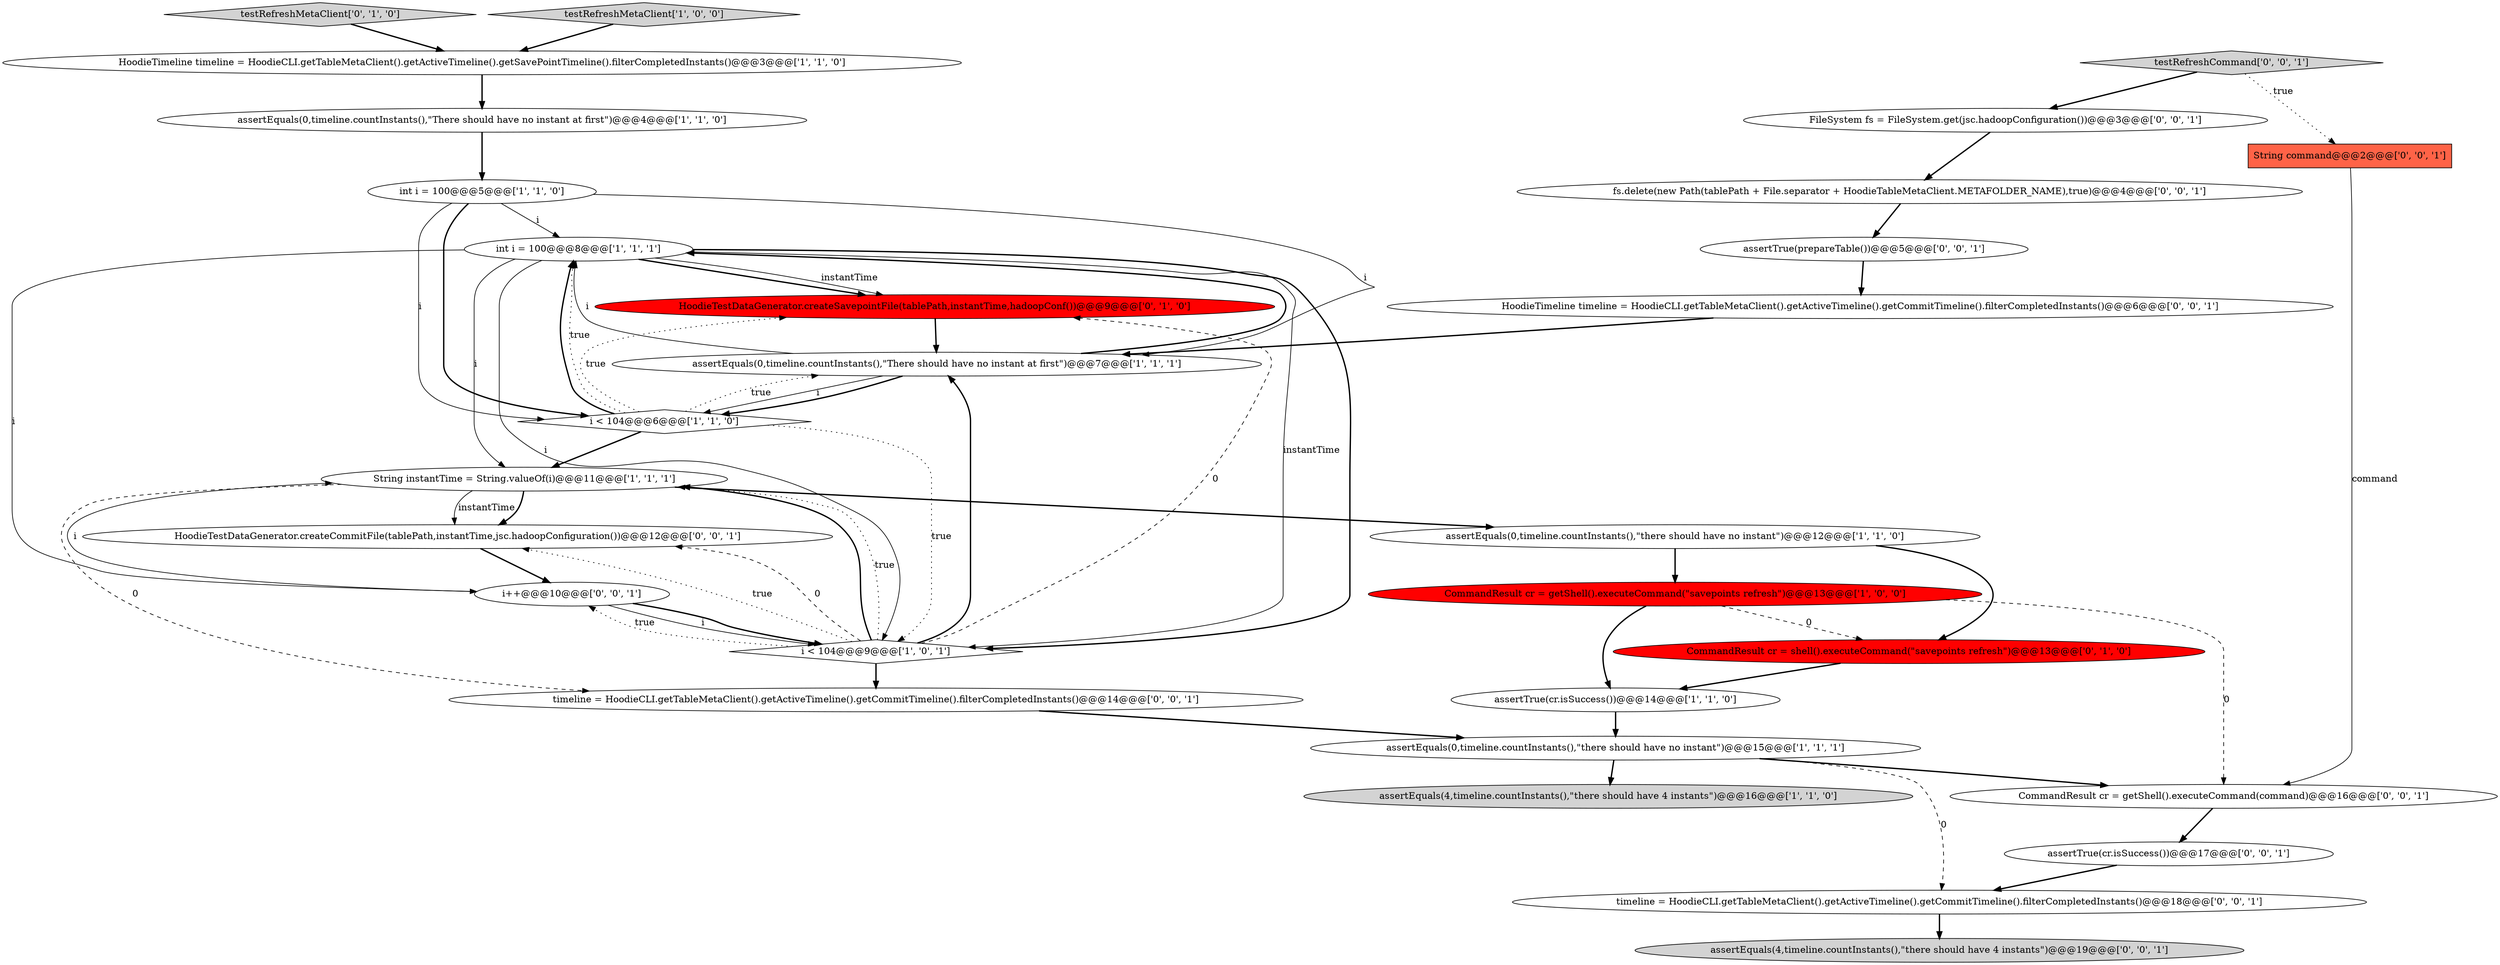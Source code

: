 digraph {
7 [style = filled, label = "assertEquals(0,timeline.countInstants(),\"There should have no instant at first\")@@@4@@@['1', '1', '0']", fillcolor = white, shape = ellipse image = "AAA0AAABBB1BBB"];
12 [style = filled, label = "assertEquals(4,timeline.countInstants(),\"there should have 4 instants\")@@@16@@@['1', '1', '0']", fillcolor = lightgray, shape = ellipse image = "AAA0AAABBB1BBB"];
0 [style = filled, label = "int i = 100@@@8@@@['1', '1', '1']", fillcolor = white, shape = ellipse image = "AAA0AAABBB1BBB"];
16 [style = filled, label = "testRefreshMetaClient['0', '1', '0']", fillcolor = lightgray, shape = diamond image = "AAA0AAABBB2BBB"];
6 [style = filled, label = "assertEquals(0,timeline.countInstants(),\"There should have no instant at first\")@@@7@@@['1', '1', '1']", fillcolor = white, shape = ellipse image = "AAA0AAABBB1BBB"];
24 [style = filled, label = "CommandResult cr = getShell().executeCommand(command)@@@16@@@['0', '0', '1']", fillcolor = white, shape = ellipse image = "AAA0AAABBB3BBB"];
4 [style = filled, label = "assertTrue(cr.isSuccess())@@@14@@@['1', '1', '0']", fillcolor = white, shape = ellipse image = "AAA0AAABBB1BBB"];
9 [style = filled, label = "assertEquals(0,timeline.countInstants(),\"there should have no instant\")@@@15@@@['1', '1', '1']", fillcolor = white, shape = ellipse image = "AAA0AAABBB1BBB"];
2 [style = filled, label = "testRefreshMetaClient['1', '0', '0']", fillcolor = lightgray, shape = diamond image = "AAA0AAABBB1BBB"];
11 [style = filled, label = "HoodieTimeline timeline = HoodieCLI.getTableMetaClient().getActiveTimeline().getSavePointTimeline().filterCompletedInstants()@@@3@@@['1', '1', '0']", fillcolor = white, shape = ellipse image = "AAA0AAABBB1BBB"];
13 [style = filled, label = "i < 104@@@6@@@['1', '1', '0']", fillcolor = white, shape = diamond image = "AAA0AAABBB1BBB"];
14 [style = filled, label = "HoodieTestDataGenerator.createSavepointFile(tablePath,instantTime,hadoopConf())@@@9@@@['0', '1', '0']", fillcolor = red, shape = ellipse image = "AAA1AAABBB2BBB"];
27 [style = filled, label = "HoodieTestDataGenerator.createCommitFile(tablePath,instantTime,jsc.hadoopConfiguration())@@@12@@@['0', '0', '1']", fillcolor = white, shape = ellipse image = "AAA0AAABBB3BBB"];
26 [style = filled, label = "FileSystem fs = FileSystem.get(jsc.hadoopConfiguration())@@@3@@@['0', '0', '1']", fillcolor = white, shape = ellipse image = "AAA0AAABBB3BBB"];
20 [style = filled, label = "timeline = HoodieCLI.getTableMetaClient().getActiveTimeline().getCommitTimeline().filterCompletedInstants()@@@18@@@['0', '0', '1']", fillcolor = white, shape = ellipse image = "AAA0AAABBB3BBB"];
23 [style = filled, label = "i++@@@10@@@['0', '0', '1']", fillcolor = white, shape = ellipse image = "AAA0AAABBB3BBB"];
25 [style = filled, label = "timeline = HoodieCLI.getTableMetaClient().getActiveTimeline().getCommitTimeline().filterCompletedInstants()@@@14@@@['0', '0', '1']", fillcolor = white, shape = ellipse image = "AAA0AAABBB3BBB"];
22 [style = filled, label = "String command@@@2@@@['0', '0', '1']", fillcolor = tomato, shape = box image = "AAA0AAABBB3BBB"];
8 [style = filled, label = "CommandResult cr = getShell().executeCommand(\"savepoints refresh\")@@@13@@@['1', '0', '0']", fillcolor = red, shape = ellipse image = "AAA1AAABBB1BBB"];
15 [style = filled, label = "CommandResult cr = shell().executeCommand(\"savepoints refresh\")@@@13@@@['0', '1', '0']", fillcolor = red, shape = ellipse image = "AAA1AAABBB2BBB"];
21 [style = filled, label = "assertTrue(prepareTable())@@@5@@@['0', '0', '1']", fillcolor = white, shape = ellipse image = "AAA0AAABBB3BBB"];
1 [style = filled, label = "i < 104@@@9@@@['1', '0', '1']", fillcolor = white, shape = diamond image = "AAA0AAABBB1BBB"];
29 [style = filled, label = "testRefreshCommand['0', '0', '1']", fillcolor = lightgray, shape = diamond image = "AAA0AAABBB3BBB"];
17 [style = filled, label = "assertEquals(4,timeline.countInstants(),\"there should have 4 instants\")@@@19@@@['0', '0', '1']", fillcolor = lightgray, shape = ellipse image = "AAA0AAABBB3BBB"];
10 [style = filled, label = "int i = 100@@@5@@@['1', '1', '0']", fillcolor = white, shape = ellipse image = "AAA0AAABBB1BBB"];
18 [style = filled, label = "HoodieTimeline timeline = HoodieCLI.getTableMetaClient().getActiveTimeline().getCommitTimeline().filterCompletedInstants()@@@6@@@['0', '0', '1']", fillcolor = white, shape = ellipse image = "AAA0AAABBB3BBB"];
3 [style = filled, label = "assertEquals(0,timeline.countInstants(),\"there should have no instant\")@@@12@@@['1', '1', '0']", fillcolor = white, shape = ellipse image = "AAA0AAABBB1BBB"];
19 [style = filled, label = "fs.delete(new Path(tablePath + File.separator + HoodieTableMetaClient.METAFOLDER_NAME),true)@@@4@@@['0', '0', '1']", fillcolor = white, shape = ellipse image = "AAA0AAABBB3BBB"];
5 [style = filled, label = "String instantTime = String.valueOf(i)@@@11@@@['1', '1', '1']", fillcolor = white, shape = ellipse image = "AAA0AAABBB1BBB"];
28 [style = filled, label = "assertTrue(cr.isSuccess())@@@17@@@['0', '0', '1']", fillcolor = white, shape = ellipse image = "AAA0AAABBB3BBB"];
1->5 [style = bold, label=""];
5->3 [style = bold, label=""];
4->9 [style = bold, label=""];
24->28 [style = bold, label=""];
13->6 [style = dotted, label="true"];
9->20 [style = dashed, label="0"];
20->17 [style = bold, label=""];
16->11 [style = bold, label=""];
1->14 [style = dashed, label="0"];
28->20 [style = bold, label=""];
7->10 [style = bold, label=""];
0->1 [style = solid, label="i"];
23->1 [style = solid, label="i"];
1->27 [style = dashed, label="0"];
8->15 [style = dashed, label="0"];
25->9 [style = bold, label=""];
10->0 [style = solid, label="i"];
0->1 [style = solid, label="instantTime"];
3->15 [style = bold, label=""];
6->0 [style = bold, label=""];
5->25 [style = dashed, label="0"];
8->24 [style = dashed, label="0"];
26->19 [style = bold, label=""];
6->13 [style = solid, label="i"];
10->13 [style = solid, label="i"];
21->18 [style = bold, label=""];
10->6 [style = solid, label="i"];
0->5 [style = solid, label="i"];
29->26 [style = bold, label=""];
6->0 [style = solid, label="i"];
0->23 [style = solid, label="i"];
29->22 [style = dotted, label="true"];
13->1 [style = dotted, label="true"];
0->14 [style = bold, label=""];
1->6 [style = bold, label=""];
0->14 [style = solid, label="instantTime"];
10->13 [style = bold, label=""];
23->5 [style = solid, label="i"];
18->6 [style = bold, label=""];
13->0 [style = dotted, label="true"];
0->1 [style = bold, label=""];
3->8 [style = bold, label=""];
6->13 [style = bold, label=""];
15->4 [style = bold, label=""];
5->27 [style = solid, label="instantTime"];
13->5 [style = bold, label=""];
23->1 [style = bold, label=""];
22->24 [style = solid, label="command"];
1->23 [style = dotted, label="true"];
27->23 [style = bold, label=""];
9->12 [style = bold, label=""];
5->27 [style = bold, label=""];
8->4 [style = bold, label=""];
13->14 [style = dotted, label="true"];
1->5 [style = dotted, label="true"];
1->25 [style = bold, label=""];
2->11 [style = bold, label=""];
14->6 [style = bold, label=""];
11->7 [style = bold, label=""];
9->24 [style = bold, label=""];
1->27 [style = dotted, label="true"];
13->0 [style = bold, label=""];
19->21 [style = bold, label=""];
}
